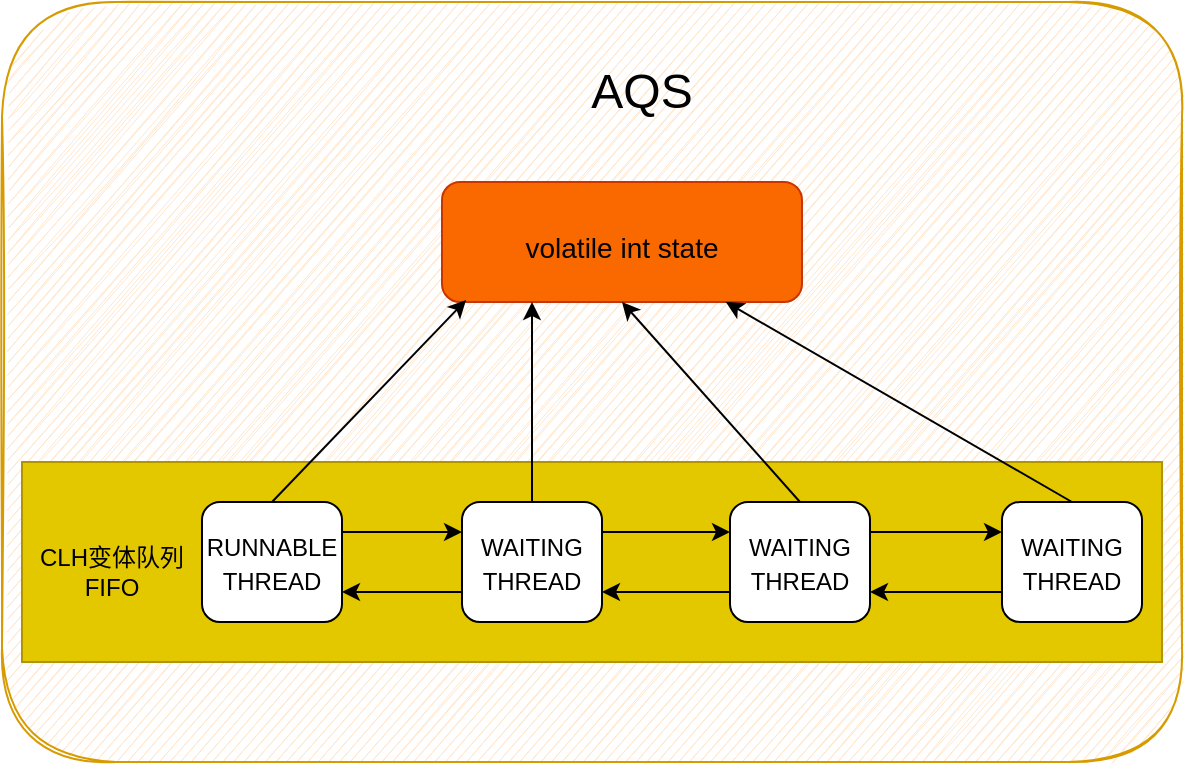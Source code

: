 <mxfile version="16.1.2" type="github">
  <diagram id="GBPkENt3icPaSROtFg_H" name="Page-1">
    <mxGraphModel dx="946" dy="563" grid="1" gridSize="10" guides="1" tooltips="1" connect="1" arrows="1" fold="1" page="1" pageScale="1" pageWidth="827" pageHeight="1169" math="0" shadow="0">
      <root>
        <mxCell id="0" />
        <mxCell id="1" parent="0" />
        <mxCell id="mIiL976hSdUP5F7bNbG_-2" value="" style="whiteSpace=wrap;html=1;fontSize=12;glass=0;strokeWidth=1;shadow=0;sketch=1;rounded=1;fillColor=#ffe6cc;strokeColor=#d79b00;" vertex="1" parent="1">
          <mxGeometry x="80" y="50" width="590" height="380" as="geometry" />
        </mxCell>
        <mxCell id="mIiL976hSdUP5F7bNbG_-24" value="&lt;font style=&quot;font-size: 24px&quot;&gt;AQS&lt;/font&gt;" style="text;html=1;strokeColor=none;fillColor=none;align=center;verticalAlign=middle;whiteSpace=wrap;rounded=0;" vertex="1" parent="1">
          <mxGeometry x="370" y="80" width="60" height="30" as="geometry" />
        </mxCell>
        <mxCell id="mIiL976hSdUP5F7bNbG_-25" value="&lt;font style=&quot;font-size: 14px&quot;&gt;volatile int state&lt;/font&gt;" style="rounded=1;whiteSpace=wrap;html=1;fontSize=24;fillColor=#fa6800;fontColor=#000000;strokeColor=#C73500;" vertex="1" parent="1">
          <mxGeometry x="300" y="140" width="180" height="60" as="geometry" />
        </mxCell>
        <mxCell id="mIiL976hSdUP5F7bNbG_-40" value="" style="rounded=0;whiteSpace=wrap;html=1;fontSize=12;fillColor=#e3c800;fontColor=#000000;strokeColor=#B09500;" vertex="1" parent="1">
          <mxGeometry x="90" y="280" width="570" height="100" as="geometry" />
        </mxCell>
        <mxCell id="mIiL976hSdUP5F7bNbG_-26" value="&lt;span style=&quot;font-size: 12px&quot;&gt;RUNNABLE&lt;br&gt;THREAD&lt;br&gt;&lt;/span&gt;" style="rounded=1;whiteSpace=wrap;html=1;fontSize=14;" vertex="1" parent="1">
          <mxGeometry x="180" y="300" width="70" height="60" as="geometry" />
        </mxCell>
        <mxCell id="mIiL976hSdUP5F7bNbG_-27" value="&lt;font style=&quot;font-size: 12px&quot;&gt;WAITING&lt;br&gt;THREAD&lt;br&gt;&lt;/font&gt;" style="rounded=1;whiteSpace=wrap;html=1;fontSize=14;" vertex="1" parent="1">
          <mxGeometry x="310" y="300" width="70" height="60" as="geometry" />
        </mxCell>
        <mxCell id="mIiL976hSdUP5F7bNbG_-28" value="&lt;span style=&quot;font-size: 12px&quot;&gt;WAITING&lt;/span&gt;&lt;br style=&quot;font-size: 12px&quot;&gt;&lt;span style=&quot;font-size: 12px&quot;&gt;THREAD&lt;/span&gt;" style="rounded=1;whiteSpace=wrap;html=1;fontSize=14;" vertex="1" parent="1">
          <mxGeometry x="444" y="300" width="70" height="60" as="geometry" />
        </mxCell>
        <mxCell id="mIiL976hSdUP5F7bNbG_-29" value="&lt;span style=&quot;font-size: 12px&quot;&gt;WAITING&lt;/span&gt;&lt;br style=&quot;font-size: 12px&quot;&gt;&lt;span style=&quot;font-size: 12px&quot;&gt;THREAD&lt;/span&gt;" style="rounded=1;whiteSpace=wrap;html=1;fontSize=14;" vertex="1" parent="1">
          <mxGeometry x="580" y="300" width="70" height="60" as="geometry" />
        </mxCell>
        <mxCell id="mIiL976hSdUP5F7bNbG_-30" value="" style="endArrow=classic;html=1;rounded=0;fontSize=12;exitX=1;exitY=0.25;exitDx=0;exitDy=0;entryX=0;entryY=0.25;entryDx=0;entryDy=0;" edge="1" parent="1" source="mIiL976hSdUP5F7bNbG_-26" target="mIiL976hSdUP5F7bNbG_-27">
          <mxGeometry width="50" height="50" relative="1" as="geometry">
            <mxPoint x="340" y="260" as="sourcePoint" />
            <mxPoint x="390" y="210" as="targetPoint" />
          </mxGeometry>
        </mxCell>
        <mxCell id="mIiL976hSdUP5F7bNbG_-31" value="" style="endArrow=classic;html=1;rounded=0;fontSize=12;exitX=1;exitY=0.25;exitDx=0;exitDy=0;entryX=0;entryY=0.25;entryDx=0;entryDy=0;" edge="1" parent="1" source="mIiL976hSdUP5F7bNbG_-27" target="mIiL976hSdUP5F7bNbG_-28">
          <mxGeometry width="50" height="50" relative="1" as="geometry">
            <mxPoint x="410" y="310" as="sourcePoint" />
            <mxPoint x="460" y="260" as="targetPoint" />
          </mxGeometry>
        </mxCell>
        <mxCell id="mIiL976hSdUP5F7bNbG_-32" value="" style="endArrow=classic;html=1;rounded=0;fontSize=12;entryX=0;entryY=0.25;entryDx=0;entryDy=0;exitX=1;exitY=0.25;exitDx=0;exitDy=0;" edge="1" parent="1" source="mIiL976hSdUP5F7bNbG_-28" target="mIiL976hSdUP5F7bNbG_-29">
          <mxGeometry width="50" height="50" relative="1" as="geometry">
            <mxPoint x="340" y="260" as="sourcePoint" />
            <mxPoint x="390" y="210" as="targetPoint" />
          </mxGeometry>
        </mxCell>
        <mxCell id="mIiL976hSdUP5F7bNbG_-33" value="" style="endArrow=classic;html=1;rounded=0;fontSize=12;exitX=0;exitY=0.75;exitDx=0;exitDy=0;entryX=1;entryY=0.75;entryDx=0;entryDy=0;" edge="1" parent="1" source="mIiL976hSdUP5F7bNbG_-29" target="mIiL976hSdUP5F7bNbG_-28">
          <mxGeometry width="50" height="50" relative="1" as="geometry">
            <mxPoint x="340" y="260" as="sourcePoint" />
            <mxPoint x="390" y="210" as="targetPoint" />
          </mxGeometry>
        </mxCell>
        <mxCell id="mIiL976hSdUP5F7bNbG_-34" value="" style="endArrow=classic;html=1;rounded=0;fontSize=12;exitX=0;exitY=0.75;exitDx=0;exitDy=0;entryX=1;entryY=0.75;entryDx=0;entryDy=0;" edge="1" parent="1" source="mIiL976hSdUP5F7bNbG_-28" target="mIiL976hSdUP5F7bNbG_-27">
          <mxGeometry width="50" height="50" relative="1" as="geometry">
            <mxPoint x="340" y="260" as="sourcePoint" />
            <mxPoint x="390" y="210" as="targetPoint" />
          </mxGeometry>
        </mxCell>
        <mxCell id="mIiL976hSdUP5F7bNbG_-35" value="" style="endArrow=classic;html=1;rounded=0;fontSize=12;exitX=0;exitY=0.75;exitDx=0;exitDy=0;entryX=1;entryY=0.75;entryDx=0;entryDy=0;" edge="1" parent="1" source="mIiL976hSdUP5F7bNbG_-27" target="mIiL976hSdUP5F7bNbG_-26">
          <mxGeometry width="50" height="50" relative="1" as="geometry">
            <mxPoint x="340" y="260" as="sourcePoint" />
            <mxPoint x="390" y="210" as="targetPoint" />
          </mxGeometry>
        </mxCell>
        <mxCell id="mIiL976hSdUP5F7bNbG_-41" value="CLH变体队列&lt;br&gt;FIFO" style="text;html=1;strokeColor=none;fillColor=none;align=center;verticalAlign=middle;whiteSpace=wrap;rounded=0;fontSize=12;" vertex="1" parent="1">
          <mxGeometry x="90" y="320" width="90" height="30" as="geometry" />
        </mxCell>
        <mxCell id="mIiL976hSdUP5F7bNbG_-36" value="" style="endArrow=classic;html=1;rounded=0;fontSize=12;exitX=0.5;exitY=0;exitDx=0;exitDy=0;entryX=0.067;entryY=0.983;entryDx=0;entryDy=0;entryPerimeter=0;" edge="1" parent="1" source="mIiL976hSdUP5F7bNbG_-26" target="mIiL976hSdUP5F7bNbG_-25">
          <mxGeometry width="50" height="50" relative="1" as="geometry">
            <mxPoint x="340" y="250" as="sourcePoint" />
            <mxPoint x="390" y="200" as="targetPoint" />
          </mxGeometry>
        </mxCell>
        <mxCell id="mIiL976hSdUP5F7bNbG_-37" value="" style="endArrow=classic;html=1;rounded=0;fontSize=12;exitX=0.5;exitY=0;exitDx=0;exitDy=0;entryX=0.25;entryY=1;entryDx=0;entryDy=0;" edge="1" parent="1" source="mIiL976hSdUP5F7bNbG_-27" target="mIiL976hSdUP5F7bNbG_-25">
          <mxGeometry width="50" height="50" relative="1" as="geometry">
            <mxPoint x="340" y="250" as="sourcePoint" />
            <mxPoint x="390" y="200" as="targetPoint" />
          </mxGeometry>
        </mxCell>
        <mxCell id="mIiL976hSdUP5F7bNbG_-38" value="" style="endArrow=classic;html=1;rounded=0;fontSize=12;exitX=0.5;exitY=0;exitDx=0;exitDy=0;entryX=0.5;entryY=1;entryDx=0;entryDy=0;" edge="1" parent="1" source="mIiL976hSdUP5F7bNbG_-28" target="mIiL976hSdUP5F7bNbG_-25">
          <mxGeometry width="50" height="50" relative="1" as="geometry">
            <mxPoint x="340" y="250" as="sourcePoint" />
            <mxPoint x="390" y="200" as="targetPoint" />
          </mxGeometry>
        </mxCell>
        <mxCell id="mIiL976hSdUP5F7bNbG_-39" value="" style="endArrow=classic;html=1;rounded=0;fontSize=12;exitX=0.5;exitY=0;exitDx=0;exitDy=0;" edge="1" parent="1" source="mIiL976hSdUP5F7bNbG_-29" target="mIiL976hSdUP5F7bNbG_-25">
          <mxGeometry width="50" height="50" relative="1" as="geometry">
            <mxPoint x="340" y="250" as="sourcePoint" />
            <mxPoint x="390" y="200" as="targetPoint" />
          </mxGeometry>
        </mxCell>
      </root>
    </mxGraphModel>
  </diagram>
</mxfile>
